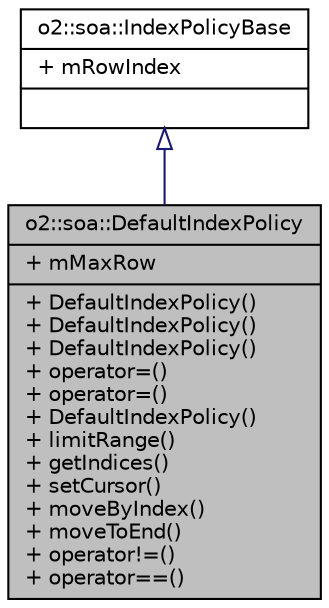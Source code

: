 digraph "o2::soa::DefaultIndexPolicy"
{
 // INTERACTIVE_SVG=YES
  bgcolor="transparent";
  edge [fontname="Helvetica",fontsize="10",labelfontname="Helvetica",labelfontsize="10"];
  node [fontname="Helvetica",fontsize="10",shape=record];
  Node1 [label="{o2::soa::DefaultIndexPolicy\n|+ mMaxRow\l|+ DefaultIndexPolicy()\l+ DefaultIndexPolicy()\l+ DefaultIndexPolicy()\l+ operator=()\l+ operator=()\l+ DefaultIndexPolicy()\l+ limitRange()\l+ getIndices()\l+ setCursor()\l+ moveByIndex()\l+ moveToEnd()\l+ operator!=()\l+ operator==()\l}",height=0.2,width=0.4,color="black", fillcolor="grey75", style="filled", fontcolor="black"];
  Node2 -> Node1 [dir="back",color="midnightblue",fontsize="10",style="solid",arrowtail="onormal",fontname="Helvetica"];
  Node2 [label="{o2::soa::IndexPolicyBase\n|+ mRowIndex\l|}",height=0.2,width=0.4,color="black",URL="$d9/d4f/structo2_1_1soa_1_1IndexPolicyBase.html"];
}
